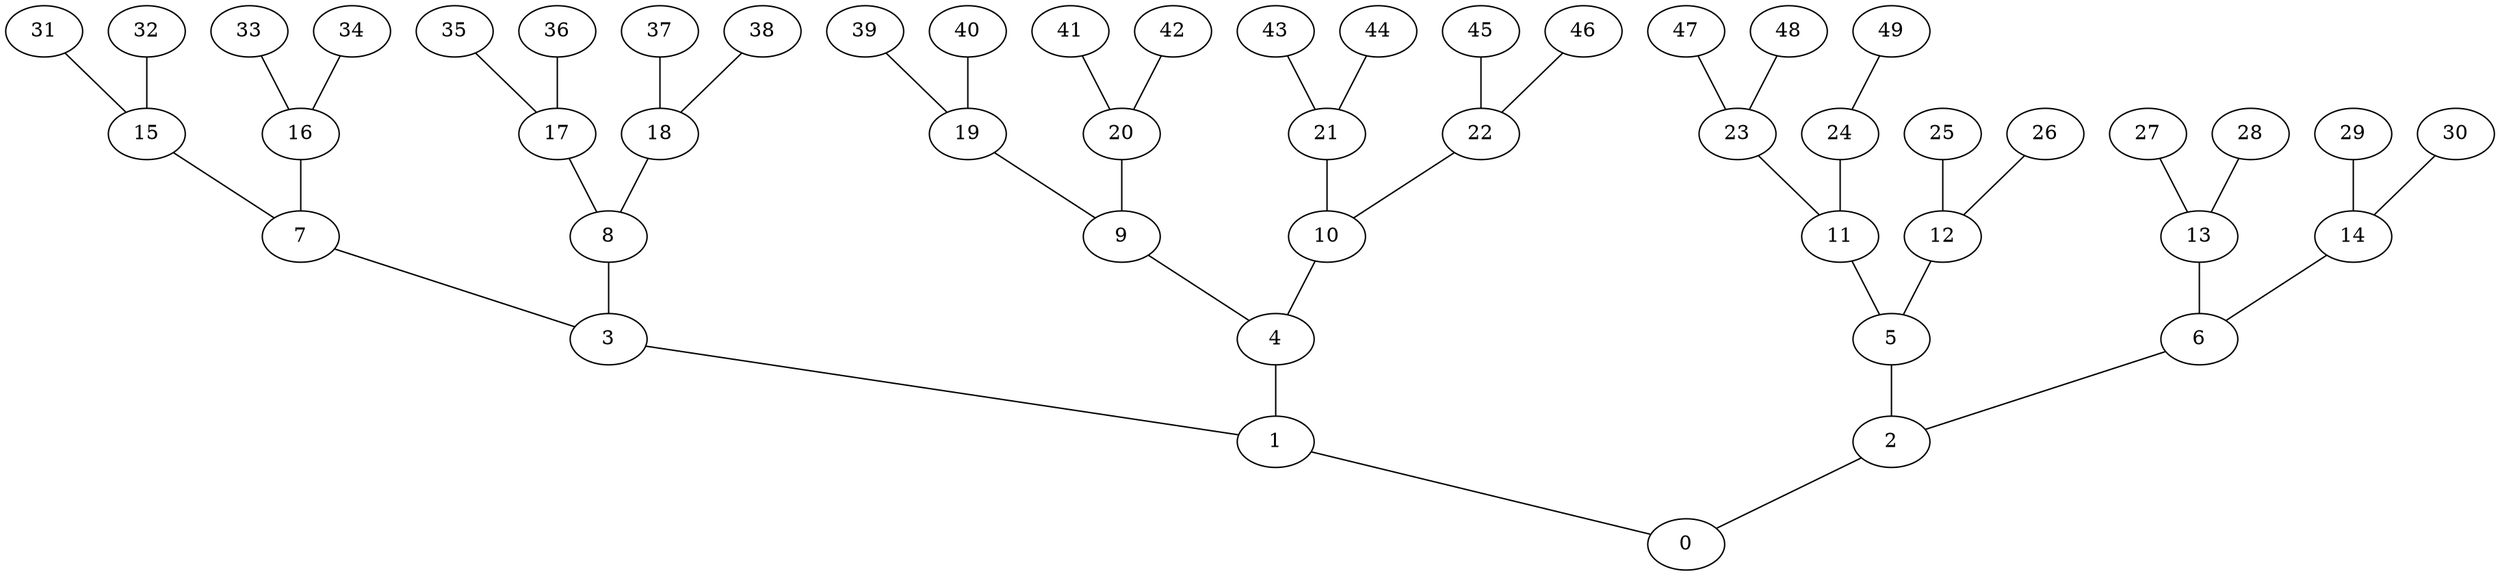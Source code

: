 /* Created by igraph 0.7.1 */
graph {
  0;
  1;
  2;
  3;
  4;
  5;
  6;
  7;
  8;
  9;
  10;
  11;
  12;
  13;
  14;
  15;
  16;
  17;
  18;
  19;
  20;
  21;
  22;
  23;
  24;
  25;
  26;
  27;
  28;
  29;
  30;
  31;
  32;
  33;
  34;
  35;
  36;
  37;
  38;
  39;
  40;
  41;
  42;
  43;
  44;
  45;
  46;
  47;
  48;
  49;

  1 -- 0;
  2 -- 0;
  3 -- 1;
  4 -- 1;
  5 -- 2;
  6 -- 2;
  7 -- 3;
  8 -- 3;
  9 -- 4;
  10 -- 4;
  11 -- 5;
  12 -- 5;
  13 -- 6;
  14 -- 6;
  15 -- 7;
  16 -- 7;
  17 -- 8;
  18 -- 8;
  19 -- 9;
  20 -- 9;
  21 -- 10;
  22 -- 10;
  23 -- 11;
  24 -- 11;
  25 -- 12;
  26 -- 12;
  27 -- 13;
  28 -- 13;
  29 -- 14;
  30 -- 14;
  31 -- 15;
  32 -- 15;
  33 -- 16;
  34 -- 16;
  35 -- 17;
  36 -- 17;
  37 -- 18;
  38 -- 18;
  39 -- 19;
  40 -- 19;
  41 -- 20;
  42 -- 20;
  43 -- 21;
  44 -- 21;
  45 -- 22;
  46 -- 22;
  47 -- 23;
  48 -- 23;
  49 -- 24;
}
